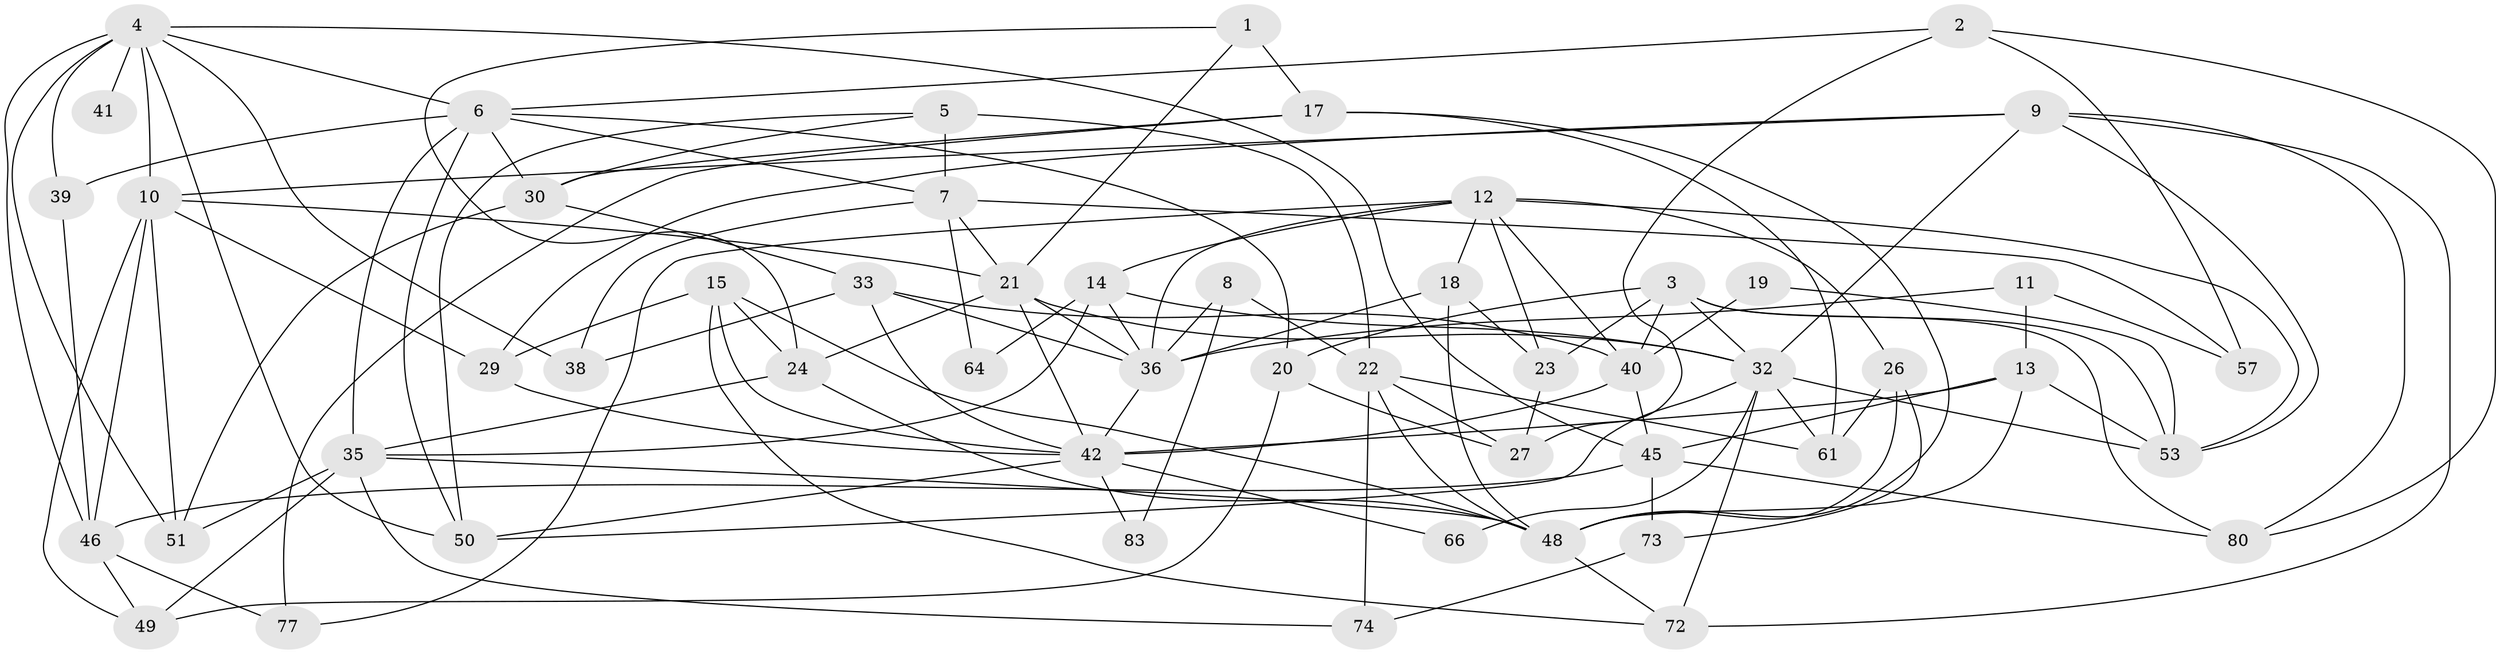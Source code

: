 // original degree distribution, {3: 0.26506024096385544, 2: 0.10843373493975904, 4: 0.30120481927710846, 5: 0.20481927710843373, 7: 0.03614457831325301, 6: 0.08433734939759036}
// Generated by graph-tools (version 1.1) at 2025/41/03/06/25 10:41:58]
// undirected, 53 vertices, 129 edges
graph export_dot {
graph [start="1"]
  node [color=gray90,style=filled];
  1 [super="+60"];
  2 [super="+75"];
  3 [super="+68"];
  4 [super="+67"];
  5 [super="+16"];
  6 [super="+44"];
  7 [super="+34"];
  8;
  9 [super="+81"];
  10 [super="+79"];
  11;
  12 [super="+58"];
  13 [super="+76"];
  14 [super="+28"];
  15;
  17;
  18 [super="+56"];
  19;
  20 [super="+70"];
  21;
  22 [super="+31"];
  23 [super="+43"];
  24 [super="+25"];
  26;
  27 [super="+78"];
  29 [super="+69"];
  30;
  32 [super="+63"];
  33 [super="+52"];
  35 [super="+59"];
  36 [super="+37"];
  38;
  39;
  40 [super="+62"];
  41;
  42 [super="+55"];
  45 [super="+54"];
  46 [super="+47"];
  48 [super="+65"];
  49;
  50 [super="+71"];
  51;
  53 [super="+82"];
  57;
  61;
  64;
  66;
  72;
  73;
  74;
  77;
  80;
  83;
  1 -- 21;
  1 -- 17;
  1 -- 24;
  2 -- 80;
  2 -- 57;
  2 -- 27;
  2 -- 6;
  3 -- 23;
  3 -- 32;
  3 -- 53;
  3 -- 40;
  3 -- 80;
  3 -- 20;
  4 -- 39;
  4 -- 41 [weight=2];
  4 -- 51;
  4 -- 38;
  4 -- 10;
  4 -- 45;
  4 -- 46;
  4 -- 50;
  4 -- 6;
  5 -- 7;
  5 -- 22 [weight=2];
  5 -- 50;
  5 -- 30;
  6 -- 39;
  6 -- 50;
  6 -- 7;
  6 -- 30;
  6 -- 20;
  6 -- 35;
  7 -- 21;
  7 -- 57;
  7 -- 64;
  7 -- 38;
  8 -- 22;
  8 -- 83;
  8 -- 36;
  9 -- 10;
  9 -- 29;
  9 -- 32;
  9 -- 80;
  9 -- 53;
  9 -- 72;
  10 -- 51;
  10 -- 49;
  10 -- 21;
  10 -- 46;
  10 -- 29;
  11 -- 13;
  11 -- 57;
  11 -- 36;
  12 -- 26;
  12 -- 14;
  12 -- 36;
  12 -- 23;
  12 -- 53;
  12 -- 40;
  12 -- 77;
  12 -- 18;
  13 -- 48 [weight=2];
  13 -- 42;
  13 -- 53;
  13 -- 45;
  14 -- 64;
  14 -- 32;
  14 -- 36;
  14 -- 35;
  15 -- 72;
  15 -- 29;
  15 -- 24;
  15 -- 48;
  15 -- 42;
  17 -- 77;
  17 -- 30;
  17 -- 61;
  17 -- 48;
  18 -- 36;
  18 -- 48;
  18 -- 23;
  19 -- 53;
  19 -- 40;
  20 -- 27 [weight=2];
  20 -- 49;
  21 -- 24;
  21 -- 32;
  21 -- 36;
  21 -- 42;
  22 -- 48;
  22 -- 74;
  22 -- 27 [weight=2];
  22 -- 61;
  23 -- 27;
  24 -- 48;
  24 -- 35;
  26 -- 61;
  26 -- 48;
  26 -- 73;
  29 -- 42;
  30 -- 51;
  30 -- 33;
  32 -- 53;
  32 -- 66;
  32 -- 72;
  32 -- 61;
  32 -- 50;
  33 -- 38;
  33 -- 40;
  33 -- 36;
  33 -- 42;
  35 -- 74;
  35 -- 48;
  35 -- 49;
  35 -- 51;
  36 -- 42;
  39 -- 46;
  40 -- 45;
  40 -- 42;
  42 -- 66;
  42 -- 83;
  42 -- 50;
  45 -- 80;
  45 -- 73;
  45 -- 46 [weight=2];
  46 -- 77;
  46 -- 49;
  48 -- 72;
  73 -- 74;
}
